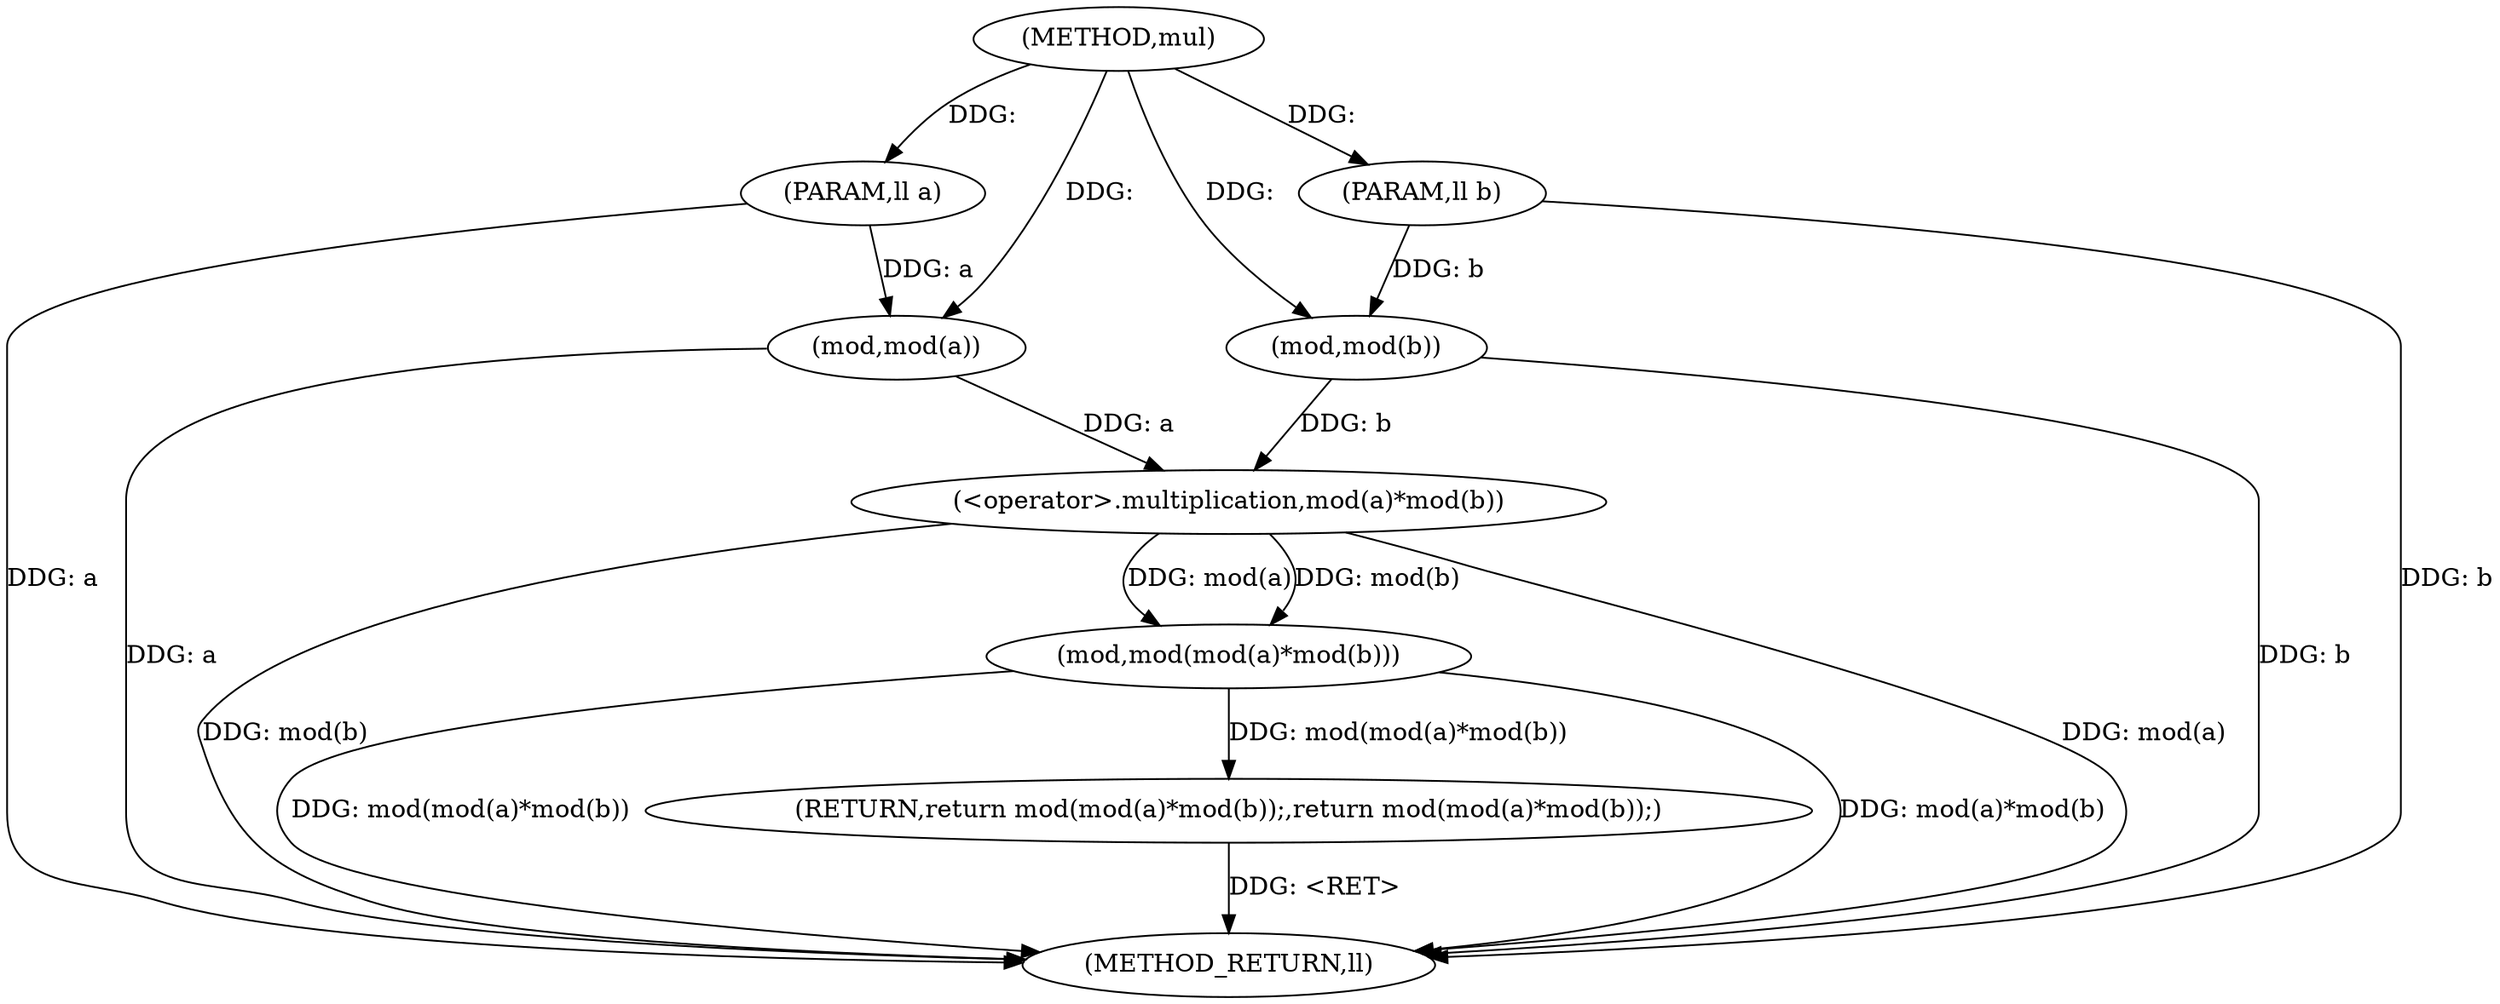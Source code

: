digraph "mul" {  
"1000210" [label = "(METHOD,mul)" ]
"1000221" [label = "(METHOD_RETURN,ll)" ]
"1000211" [label = "(PARAM,ll a)" ]
"1000212" [label = "(PARAM,ll b)" ]
"1000214" [label = "(RETURN,return mod(mod(a)*mod(b));,return mod(mod(a)*mod(b));)" ]
"1000215" [label = "(mod,mod(mod(a)*mod(b)))" ]
"1000216" [label = "(<operator>.multiplication,mod(a)*mod(b))" ]
"1000217" [label = "(mod,mod(a))" ]
"1000219" [label = "(mod,mod(b))" ]
  "1000214" -> "1000221"  [ label = "DDG: <RET>"] 
  "1000211" -> "1000221"  [ label = "DDG: a"] 
  "1000212" -> "1000221"  [ label = "DDG: b"] 
  "1000217" -> "1000221"  [ label = "DDG: a"] 
  "1000216" -> "1000221"  [ label = "DDG: mod(a)"] 
  "1000219" -> "1000221"  [ label = "DDG: b"] 
  "1000216" -> "1000221"  [ label = "DDG: mod(b)"] 
  "1000215" -> "1000221"  [ label = "DDG: mod(a)*mod(b)"] 
  "1000215" -> "1000221"  [ label = "DDG: mod(mod(a)*mod(b))"] 
  "1000210" -> "1000211"  [ label = "DDG: "] 
  "1000210" -> "1000212"  [ label = "DDG: "] 
  "1000215" -> "1000214"  [ label = "DDG: mod(mod(a)*mod(b))"] 
  "1000216" -> "1000215"  [ label = "DDG: mod(a)"] 
  "1000216" -> "1000215"  [ label = "DDG: mod(b)"] 
  "1000217" -> "1000216"  [ label = "DDG: a"] 
  "1000219" -> "1000216"  [ label = "DDG: b"] 
  "1000211" -> "1000217"  [ label = "DDG: a"] 
  "1000210" -> "1000217"  [ label = "DDG: "] 
  "1000212" -> "1000219"  [ label = "DDG: b"] 
  "1000210" -> "1000219"  [ label = "DDG: "] 
}
